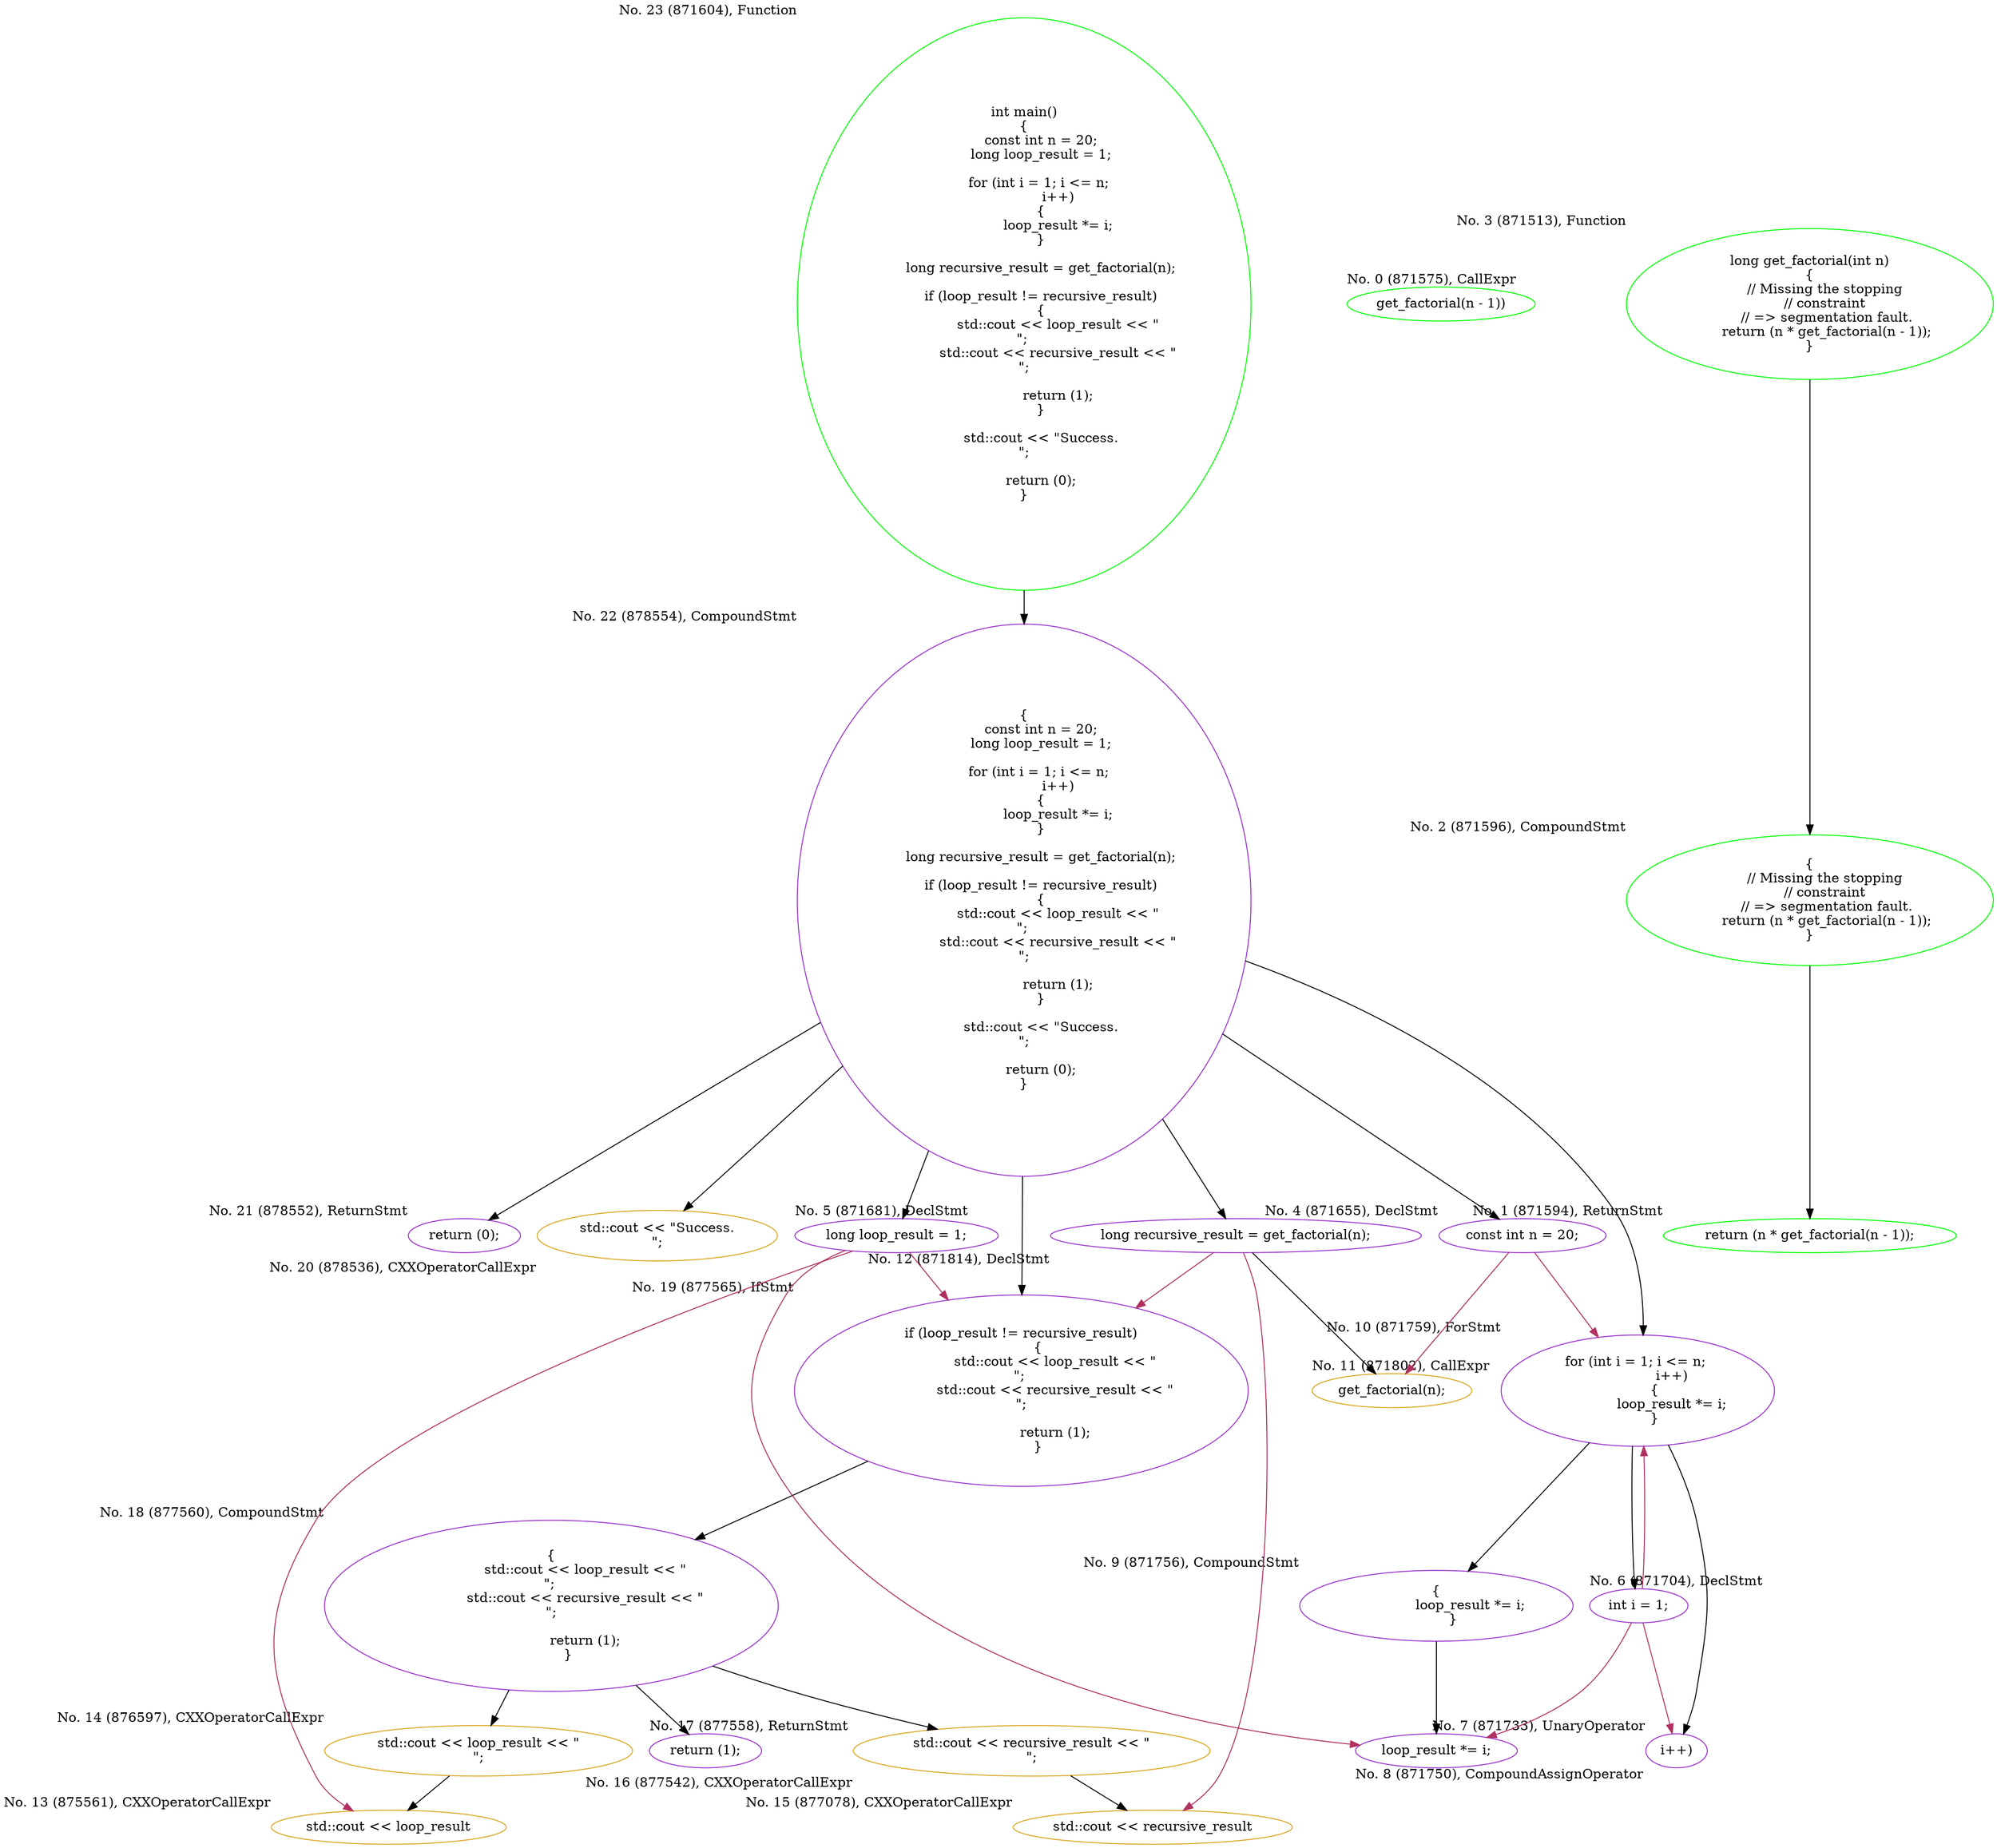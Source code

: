 digraph g {
forcelabels=true;
rankdir=TD;
23[label="int main()
{
	const int n = 20;
	long loop_result = 1;
	
	for (int i = 1; i <= n; 
		i++)
	{
		loop_result *= i;
	}
	
	long recursive_result = get_factorial(n);
	
	if (loop_result != recursive_result)
	{
		std::cout << loop_result << \"\n\"; 
		std::cout << recursive_result << \"\n\";
			
		return (1);
	}
	
	std::cout << \"Success.\n\";
	
	return (0);
}", xlabel="No. 23 (871604), Function", color="green"];
22[label="{
	const int n = 20;
	long loop_result = 1;
	
	for (int i = 1; i <= n; 
		i++)
	{
		loop_result *= i;
	}
	
	long recursive_result = get_factorial(n);
	
	if (loop_result != recursive_result)
	{
		std::cout << loop_result << \"\n\"; 
		std::cout << recursive_result << \"\n\";
			
		return (1);
	}
	
	std::cout << \"Success.\n\";
	
	return (0);
}", xlabel="No. 22 (878554), CompoundStmt", color="darkorchid"];
21[label="return (0);", xlabel="No. 21 (878552), ReturnStmt", color="darkorchid"];
20[label="std::cout << \"Success.\n\";", xlabel="No. 20 (878536), CXXOperatorCallExpr", color="goldenrod"];
19[label="if (loop_result != recursive_result)
	{
		std::cout << loop_result << \"\n\"; 
		std::cout << recursive_result << \"\n\";
			
		return (1);
	}", xlabel="No. 19 (877565), IfStmt", color="darkorchid"];
18[label="{
		std::cout << loop_result << \"\n\"; 
		std::cout << recursive_result << \"\n\";
			
		return (1);
	}", xlabel="No. 18 (877560), CompoundStmt", color="darkorchid"];
17[label="return (1);", xlabel="No. 17 (877558), ReturnStmt", color="darkorchid"];
16[label="std::cout << recursive_result << \"\n\";", xlabel="No. 16 (877542), CXXOperatorCallExpr", color="goldenrod"];
15[label="std::cout << recursive_result", xlabel="No. 15 (877078), CXXOperatorCallExpr", color="goldenrod"];
14[label="std::cout << loop_result << \"\n\";", xlabel="No. 14 (876597), CXXOperatorCallExpr", color="goldenrod"];
13[label="std::cout << loop_result", xlabel="No. 13 (875561), CXXOperatorCallExpr", color="goldenrod"];
0[label="get_factorial(n - 1))", xlabel="No. 0 (871575), CallExpr", color="green"];
1[label="return (n * get_factorial(n - 1));", xlabel="No. 1 (871594), ReturnStmt", color="green"];
2[label="{
	// Missing the stopping 
	// constraint 
	// => segmentation fault.
	return (n * get_factorial(n - 1));
}", xlabel="No. 2 (871596), CompoundStmt", color="green"];
3[label="long get_factorial(int n)
{
	// Missing the stopping 
	// constraint 
	// => segmentation fault.
	return (n * get_factorial(n - 1));
}", xlabel="No. 3 (871513), Function", color="green"];
4[label="const int n = 20;", xlabel="No. 4 (871655), DeclStmt", color="darkorchid"];
5[label="long loop_result = 1;", xlabel="No. 5 (871681), DeclStmt", color="darkorchid"];
6[label="int i = 1;", xlabel="No. 6 (871704), DeclStmt", color="darkorchid"];
7[label="i++)", xlabel="No. 7 (871733), UnaryOperator", color="darkorchid"];
8[label="loop_result *= i;", xlabel="No. 8 (871750), CompoundAssignOperator", color="darkorchid"];
9[label="{
		loop_result *= i;
	}", xlabel="No. 9 (871756), CompoundStmt", color="darkorchid"];
10[label="for (int i = 1; i <= n; 
		i++)
	{
		loop_result *= i;
	}", xlabel="No. 10 (871759), ForStmt", color="darkorchid"];
11[label="get_factorial(n);", xlabel="No. 11 (871802), CallExpr", color="goldenrod"];
12[label="long recursive_result = get_factorial(n);", xlabel="No. 12 (871814), DeclStmt", color="darkorchid"];
19 -> 18;
18 -> 14;
18 -> 16;
18 -> 17;
14 -> 13;
12 -> 11;
23 -> 22;
10 -> 6;
10 -> 7;
10 -> 9;
22 -> 4;
22 -> 5;
22 -> 10;
22 -> 12;
22 -> 19;
22 -> 20;
22 -> 21;
9 -> 8;
16 -> 15;
3 -> 2;
2 -> 1;
12 -> 15 [color=maroon];
12 -> 19 [color=maroon];
4 -> 10 [color=maroon];
4 -> 11 [color=maroon];
5 -> 8 [color=maroon];
5 -> 13 [color=maroon];
5 -> 19 [color=maroon];
6 -> 7 [color=maroon];
6 -> 8 [color=maroon];
6 -> 10 [color=maroon];
}
